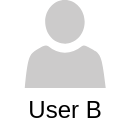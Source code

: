 <mxfile version="14.6.13" type="device"><diagram id="Lr2FLseB-ZqVPkH-ioZa" name="Seite-1"><mxGraphModel dx="1086" dy="966" grid="1" gridSize="10" guides="1" tooltips="1" connect="1" arrows="1" fold="1" page="1" pageScale="1" pageWidth="827" pageHeight="1169" math="0" shadow="0"><root><mxCell id="0"/><mxCell id="1" parent="0"/><mxCell id="jEuDR0vwDkDUIWQhzvZa-1" value="" style="group" vertex="1" connectable="0" parent="1"><mxGeometry x="40" y="40" width="64.75" height="65" as="geometry"/></mxCell><mxCell id="jEuDR0vwDkDUIWQhzvZa-2" value="User B" style="text;html=1;strokeColor=none;fillColor=none;align=center;verticalAlign=middle;whiteSpace=wrap;rounded=0;" vertex="1" parent="jEuDR0vwDkDUIWQhzvZa-1"><mxGeometry y="45" width="64.75" height="20" as="geometry"/></mxCell><mxCell id="jEuDR0vwDkDUIWQhzvZa-3" value="" style="pointerEvents=1;shadow=0;dashed=0;html=1;strokeColor=none;labelPosition=center;verticalLabelPosition=bottom;verticalAlign=top;outlineConnect=0;align=center;shape=mxgraph.office.users.user;fillColor=#CCCBCB;aspect=fixed;" vertex="1" parent="jEuDR0vwDkDUIWQhzvZa-1"><mxGeometry x="12.38" width="40.48" height="44" as="geometry"/></mxCell></root></mxGraphModel></diagram></mxfile>